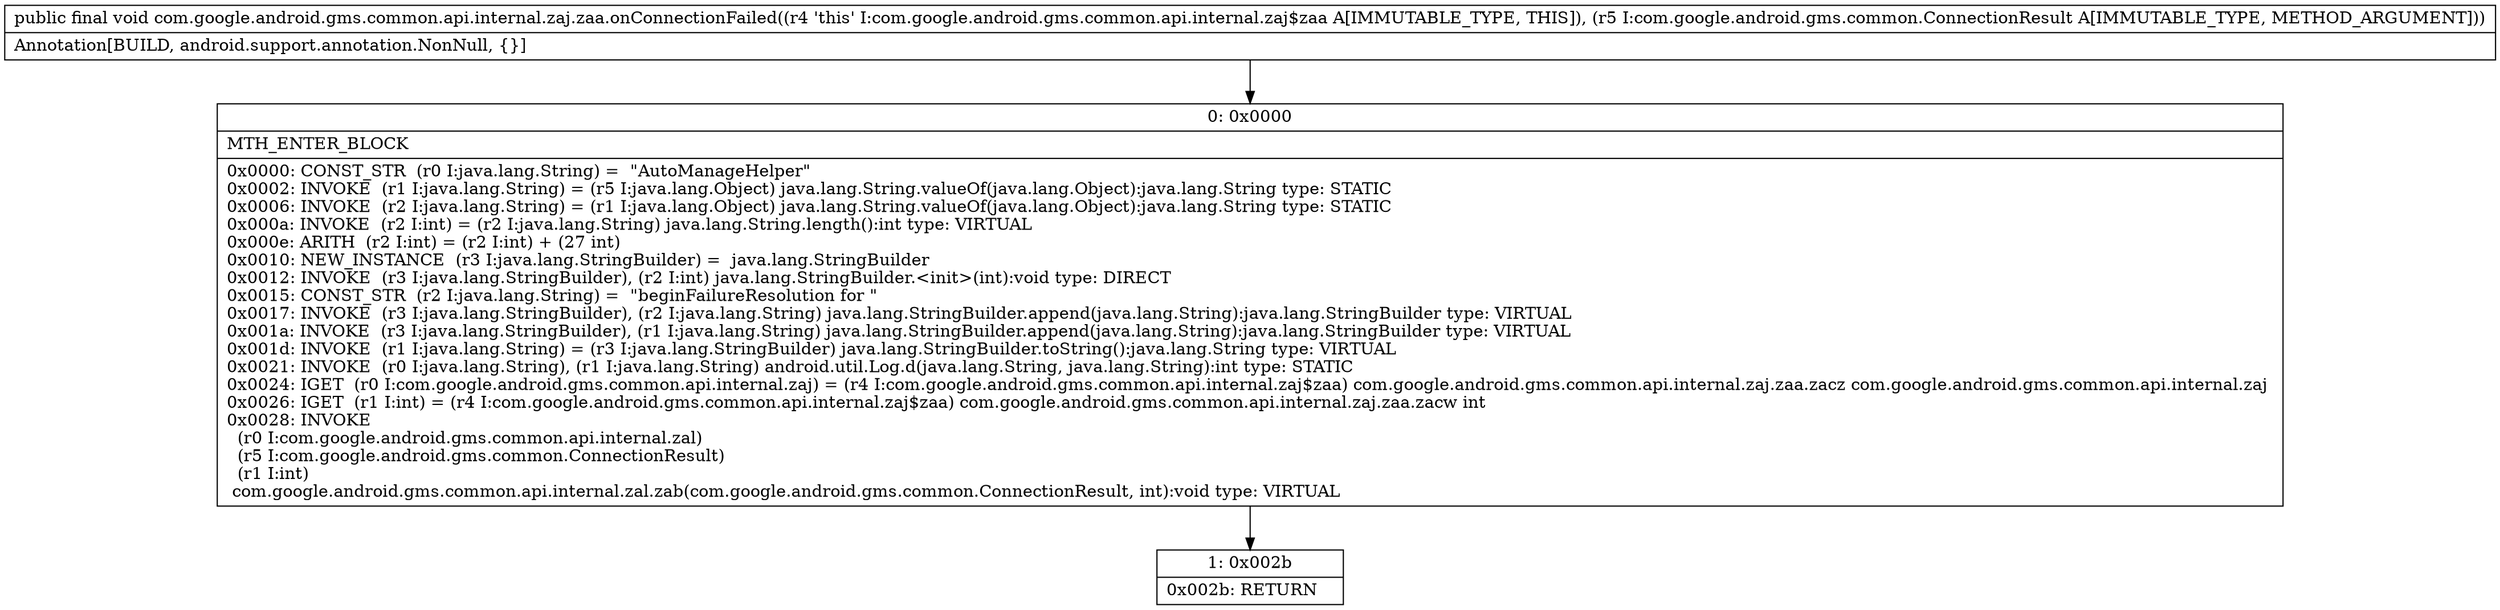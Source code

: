 digraph "CFG forcom.google.android.gms.common.api.internal.zaj.zaa.onConnectionFailed(Lcom\/google\/android\/gms\/common\/ConnectionResult;)V" {
Node_0 [shape=record,label="{0\:\ 0x0000|MTH_ENTER_BLOCK\l|0x0000: CONST_STR  (r0 I:java.lang.String) =  \"AutoManageHelper\" \l0x0002: INVOKE  (r1 I:java.lang.String) = (r5 I:java.lang.Object) java.lang.String.valueOf(java.lang.Object):java.lang.String type: STATIC \l0x0006: INVOKE  (r2 I:java.lang.String) = (r1 I:java.lang.Object) java.lang.String.valueOf(java.lang.Object):java.lang.String type: STATIC \l0x000a: INVOKE  (r2 I:int) = (r2 I:java.lang.String) java.lang.String.length():int type: VIRTUAL \l0x000e: ARITH  (r2 I:int) = (r2 I:int) + (27 int) \l0x0010: NEW_INSTANCE  (r3 I:java.lang.StringBuilder) =  java.lang.StringBuilder \l0x0012: INVOKE  (r3 I:java.lang.StringBuilder), (r2 I:int) java.lang.StringBuilder.\<init\>(int):void type: DIRECT \l0x0015: CONST_STR  (r2 I:java.lang.String) =  \"beginFailureResolution for \" \l0x0017: INVOKE  (r3 I:java.lang.StringBuilder), (r2 I:java.lang.String) java.lang.StringBuilder.append(java.lang.String):java.lang.StringBuilder type: VIRTUAL \l0x001a: INVOKE  (r3 I:java.lang.StringBuilder), (r1 I:java.lang.String) java.lang.StringBuilder.append(java.lang.String):java.lang.StringBuilder type: VIRTUAL \l0x001d: INVOKE  (r1 I:java.lang.String) = (r3 I:java.lang.StringBuilder) java.lang.StringBuilder.toString():java.lang.String type: VIRTUAL \l0x0021: INVOKE  (r0 I:java.lang.String), (r1 I:java.lang.String) android.util.Log.d(java.lang.String, java.lang.String):int type: STATIC \l0x0024: IGET  (r0 I:com.google.android.gms.common.api.internal.zaj) = (r4 I:com.google.android.gms.common.api.internal.zaj$zaa) com.google.android.gms.common.api.internal.zaj.zaa.zacz com.google.android.gms.common.api.internal.zaj \l0x0026: IGET  (r1 I:int) = (r4 I:com.google.android.gms.common.api.internal.zaj$zaa) com.google.android.gms.common.api.internal.zaj.zaa.zacw int \l0x0028: INVOKE  \l  (r0 I:com.google.android.gms.common.api.internal.zal)\l  (r5 I:com.google.android.gms.common.ConnectionResult)\l  (r1 I:int)\l com.google.android.gms.common.api.internal.zal.zab(com.google.android.gms.common.ConnectionResult, int):void type: VIRTUAL \l}"];
Node_1 [shape=record,label="{1\:\ 0x002b|0x002b: RETURN   \l}"];
MethodNode[shape=record,label="{public final void com.google.android.gms.common.api.internal.zaj.zaa.onConnectionFailed((r4 'this' I:com.google.android.gms.common.api.internal.zaj$zaa A[IMMUTABLE_TYPE, THIS]), (r5 I:com.google.android.gms.common.ConnectionResult A[IMMUTABLE_TYPE, METHOD_ARGUMENT]))  | Annotation[BUILD, android.support.annotation.NonNull, \{\}]\l}"];
MethodNode -> Node_0;
Node_0 -> Node_1;
}

